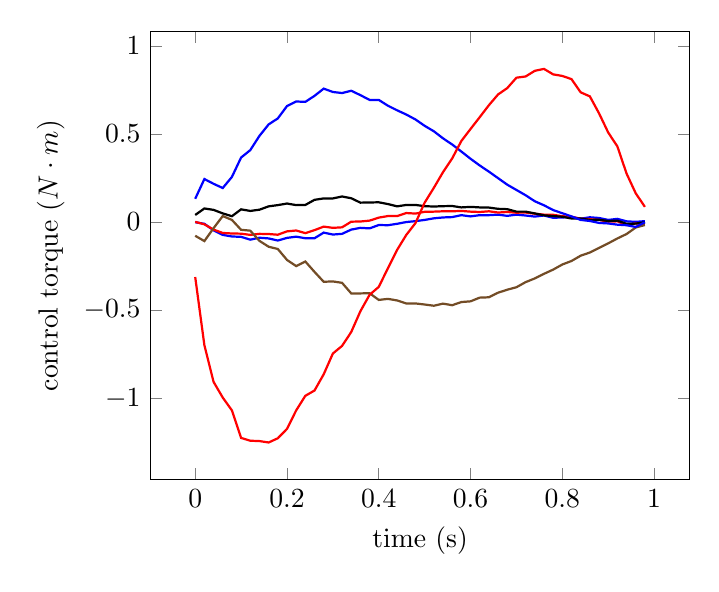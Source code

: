\begin{tikzpicture}
\begin{axis}[xlabel={time (s)}, ylabel={control torque $(N \cdot m)$}, legend style={{at={(0.03,0.93)},anchor=north west}}]
    \addplot+[mark={none}, thick, solid]
        table[row sep={\\}]
        {
            x  y  \\
            0.0  -0.001  \\
            0.02  -0.01  \\
            0.04  -0.047  \\
            0.06  -0.073  \\
            0.08  -0.082  \\
            0.1  -0.084  \\
            0.12  -0.1  \\
            0.14  -0.089  \\
            0.16  -0.093  \\
            0.18  -0.105  \\
            0.2  -0.09  \\
            0.22  -0.083  \\
            0.24  -0.092  \\
            0.26  -0.092  \\
            0.28  -0.06  \\
            0.3  -0.071  \\
            0.32  -0.067  \\
            0.34  -0.043  \\
            0.36  -0.033  \\
            0.38  -0.036  \\
            0.4  -0.017  \\
            0.42  -0.018  \\
            0.44  -0.01  \\
            0.46  7.516e-6  \\
            0.48  0.005  \\
            0.5  0.012  \\
            0.52  0.021  \\
            0.54  0.026  \\
            0.56  0.028  \\
            0.58  0.039  \\
            0.6  0.032  \\
            0.62  0.039  \\
            0.64  0.039  \\
            0.66  0.042  \\
            0.68  0.035  \\
            0.7  0.042  \\
            0.72  0.037  \\
            0.74  0.031  \\
            0.76  0.037  \\
            0.78  0.024  \\
            0.8  0.026  \\
            0.82  0.028  \\
            0.84  0.019  \\
            0.86  0.027  \\
            0.88  0.023  \\
            0.9  0.012  \\
            0.92  0.018  \\
            0.94  0.004  \\
            0.96  0.001  \\
            0.98  0.005  \\
        }
        ;
    \addplot+[mark={none}, thick, solid]
        table[row sep={\\}]
        {
            x  y  \\
            0.0  0.001  \\
            0.02  -0.013  \\
            0.04  -0.043  \\
            0.06  -0.062  \\
            0.08  -0.065  \\
            0.1  -0.066  \\
            0.12  -0.073  \\
            0.14  -0.067  \\
            0.16  -0.068  \\
            0.18  -0.072  \\
            0.2  -0.053  \\
            0.22  -0.048  \\
            0.24  -0.063  \\
            0.26  -0.046  \\
            0.28  -0.026  \\
            0.3  -0.033  \\
            0.32  -0.03  \\
            0.34  0.002  \\
            0.36  0.003  \\
            0.38  0.008  \\
            0.4  0.025  \\
            0.42  0.034  \\
            0.44  0.034  \\
            0.46  0.051  \\
            0.48  0.048  \\
            0.5  0.058  \\
            0.52  0.059  \\
            0.54  0.061  \\
            0.56  0.061  \\
            0.58  0.063  \\
            0.6  0.059  \\
            0.62  0.057  \\
            0.64  0.061  \\
            0.66  0.054  \\
            0.68  0.057  \\
            0.7  0.053  \\
            0.72  0.054  \\
            0.74  0.047  \\
            0.76  0.042  \\
            0.78  0.041  \\
            0.8  0.033  \\
            0.82  0.03  \\
            0.84  0.019  \\
            0.86  0.016  \\
            0.88  0.012  \\
            0.9  0.002  \\
            0.92  0.004  \\
            0.94  -0.017  \\
            0.96  -0.008  \\
            0.98  -0.01  \\
        }
        ;
    \addplot+[mark={none}, thick, solid]
        table[row sep={\\}]
        {
            x  y  \\
            0.0  -0.078  \\
            0.02  -0.108  \\
            0.04  -0.035  \\
            0.06  0.034  \\
            0.08  0.012  \\
            0.1  -0.044  \\
            0.12  -0.049  \\
            0.14  -0.107  \\
            0.16  -0.14  \\
            0.18  -0.153  \\
            0.2  -0.215  \\
            0.22  -0.25  \\
            0.24  -0.224  \\
            0.26  -0.283  \\
            0.28  -0.339  \\
            0.3  -0.337  \\
            0.32  -0.345  \\
            0.34  -0.405  \\
            0.36  -0.405  \\
            0.38  -0.404  \\
            0.4  -0.442  \\
            0.42  -0.436  \\
            0.44  -0.445  \\
            0.46  -0.462  \\
            0.48  -0.462  \\
            0.5  -0.468  \\
            0.52  -0.475  \\
            0.54  -0.463  \\
            0.56  -0.472  \\
            0.58  -0.454  \\
            0.6  -0.45  \\
            0.62  -0.429  \\
            0.64  -0.427  \\
            0.66  -0.401  \\
            0.68  -0.384  \\
            0.7  -0.37  \\
            0.72  -0.341  \\
            0.74  -0.32  \\
            0.76  -0.294  \\
            0.78  -0.27  \\
            0.8  -0.241  \\
            0.82  -0.221  \\
            0.84  -0.191  \\
            0.86  -0.173  \\
            0.88  -0.147  \\
            0.9  -0.121  \\
            0.92  -0.093  \\
            0.94  -0.068  \\
            0.96  -0.031  \\
            0.98  -0.017  \\
        }
        ;
    \addplot+[mark={none}, thick, solid]
        table[row sep={\\}]
        {
            x  y  \\
            0.0  0.04  \\
            0.02  0.077  \\
            0.04  0.069  \\
            0.06  0.049  \\
            0.08  0.033  \\
            0.1  0.072  \\
            0.12  0.063  \\
            0.14  0.07  \\
            0.16  0.089  \\
            0.18  0.096  \\
            0.2  0.105  \\
            0.22  0.096  \\
            0.24  0.097  \\
            0.26  0.126  \\
            0.28  0.134  \\
            0.3  0.134  \\
            0.32  0.145  \\
            0.34  0.135  \\
            0.36  0.11  \\
            0.38  0.111  \\
            0.4  0.112  \\
            0.42  0.102  \\
            0.44  0.089  \\
            0.46  0.097  \\
            0.48  0.097  \\
            0.5  0.09  \\
            0.52  0.088  \\
            0.54  0.09  \\
            0.56  0.091  \\
            0.58  0.083  \\
            0.6  0.086  \\
            0.62  0.083  \\
            0.64  0.082  \\
            0.66  0.075  \\
            0.68  0.073  \\
            0.7  0.059  \\
            0.72  0.059  \\
            0.74  0.049  \\
            0.76  0.038  \\
            0.78  0.034  \\
            0.8  0.03  \\
            0.82  0.02  \\
            0.84  0.02  \\
            0.86  0.012  \\
            0.88  0.013  \\
            0.9  0.006  \\
            0.92  0.008  \\
            0.94  -0.01  \\
            0.96  -0.009  \\
            0.98  -0.001  \\
        }
        ;
    \addplot+[mark={none}, thick, solid]
        table[row sep={\\}]
        {
            x  y  \\
            0.0  0.132  \\
            0.02  0.244  \\
            0.04  0.217  \\
            0.06  0.193  \\
            0.08  0.256  \\
            0.1  0.366  \\
            0.12  0.408  \\
            0.14  0.489  \\
            0.16  0.554  \\
            0.18  0.588  \\
            0.2  0.658  \\
            0.22  0.684  \\
            0.24  0.682  \\
            0.26  0.716  \\
            0.28  0.757  \\
            0.3  0.738  \\
            0.32  0.732  \\
            0.34  0.745  \\
            0.36  0.72  \\
            0.38  0.693  \\
            0.4  0.693  \\
            0.42  0.66  \\
            0.44  0.634  \\
            0.46  0.61  \\
            0.48  0.582  \\
            0.5  0.546  \\
            0.52  0.515  \\
            0.54  0.475  \\
            0.56  0.44  \\
            0.58  0.4  \\
            0.6  0.359  \\
            0.62  0.321  \\
            0.64  0.286  \\
            0.66  0.249  \\
            0.68  0.212  \\
            0.7  0.182  \\
            0.72  0.152  \\
            0.74  0.118  \\
            0.76  0.095  \\
            0.78  0.068  \\
            0.8  0.05  \\
            0.82  0.032  \\
            0.84  0.012  \\
            0.86  0.006  \\
            0.88  -0.005  \\
            0.9  -0.008  \\
            0.92  -0.015  \\
            0.94  -0.018  \\
            0.96  -0.028  \\
            0.98  -0.001  \\
        }
        ;
    \addplot+[mark={none}, thick, solid]
        table[row sep={\\}]
        {
            x  y  \\
            0.0  -0.312  \\
            0.02  -0.699  \\
            0.04  -0.907  \\
            0.06  -0.996  \\
            0.08  -1.069  \\
            0.1  -1.225  \\
            0.12  -1.241  \\
            0.14  -1.243  \\
            0.16  -1.251  \\
            0.18  -1.227  \\
            0.2  -1.174  \\
            0.22  -1.069  \\
            0.24  -0.986  \\
            0.26  -0.956  \\
            0.28  -0.864  \\
            0.3  -0.746  \\
            0.32  -0.703  \\
            0.34  -0.624  \\
            0.36  -0.506  \\
            0.38  -0.413  \\
            0.4  -0.368  \\
            0.42  -0.262  \\
            0.44  -0.158  \\
            0.46  -0.073  \\
            0.48  -0.006  \\
            0.5  0.11  \\
            0.52  0.194  \\
            0.54  0.283  \\
            0.56  0.361  \\
            0.58  0.46  \\
            0.6  0.528  \\
            0.62  0.595  \\
            0.64  0.663  \\
            0.66  0.724  \\
            0.68  0.76  \\
            0.7  0.819  \\
            0.72  0.826  \\
            0.74  0.858  \\
            0.76  0.869  \\
            0.78  0.838  \\
            0.8  0.829  \\
            0.82  0.811  \\
            0.84  0.736  \\
            0.86  0.713  \\
            0.88  0.617  \\
            0.9  0.508  \\
            0.92  0.429  \\
            0.94  0.275  \\
            0.96  0.163  \\
            0.98  0.086  \\
        }
        ;
\end{axis}
\end{tikzpicture}
